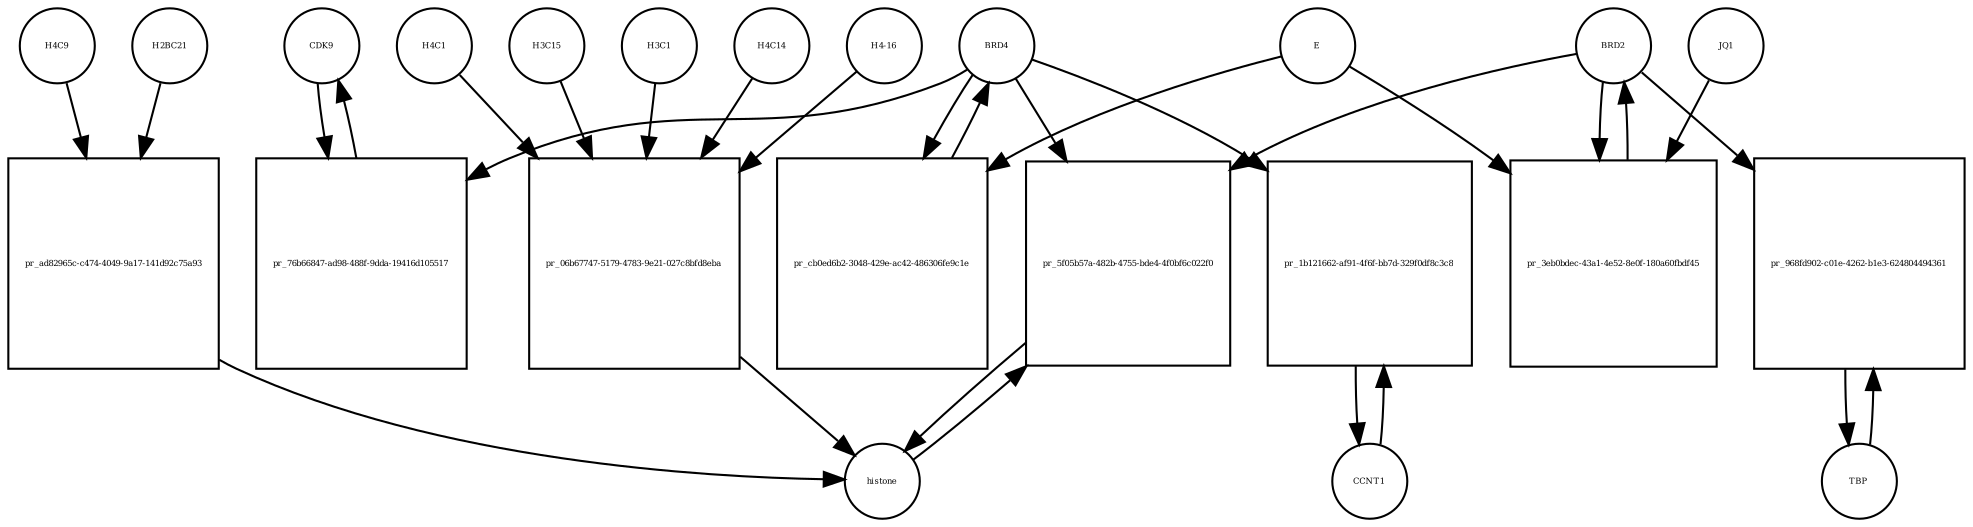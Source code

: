 strict digraph  {
CDK9 [annotation="", bipartite=0, cls=macromolecule, fontsize=4, label=CDK9, shape=circle];
"pr_76b66847-ad98-488f-9dda-19416d105517" [annotation="", bipartite=1, cls=process, fontsize=4, label="pr_76b66847-ad98-488f-9dda-19416d105517", shape=square];
BRD4 [annotation="", bipartite=0, cls=macromolecule, fontsize=4, label=BRD4, shape=circle];
CCNT1 [annotation="", bipartite=0, cls=macromolecule, fontsize=4, label=CCNT1, shape=circle];
"pr_1b121662-af91-4f6f-bb7d-329f0df8c3c8" [annotation="", bipartite=1, cls=process, fontsize=4, label="pr_1b121662-af91-4f6f-bb7d-329f0df8c3c8", shape=square];
histone [annotation="", bipartite=0, cls=complex, fontsize=4, label=histone, shape=circle];
"pr_5f05b57a-482b-4755-bde4-4f0bf6c022f0" [annotation="", bipartite=1, cls=process, fontsize=4, label="pr_5f05b57a-482b-4755-bde4-4f0bf6c022f0", shape=square];
BRD2 [annotation="", bipartite=0, cls=macromolecule, fontsize=4, label=BRD2, shape=circle];
"pr_cb0ed6b2-3048-429e-ac42-486306fe9c1e" [annotation="", bipartite=1, cls=process, fontsize=4, label="pr_cb0ed6b2-3048-429e-ac42-486306fe9c1e", shape=square];
E [annotation=urn_miriam_ncbiprotein_BCD58755, bipartite=0, cls=macromolecule, fontsize=4, label=E, shape=circle];
H4C14 [annotation="", bipartite=0, cls=macromolecule, fontsize=4, label=H4C14, shape=circle];
"pr_06b67747-5179-4783-9e21-027c8bfd8eba" [annotation="", bipartite=1, cls=process, fontsize=4, label="pr_06b67747-5179-4783-9e21-027c8bfd8eba", shape=square];
"H4-16" [annotation="", bipartite=0, cls=macromolecule, fontsize=4, label="H4-16", shape=circle];
H4C1 [annotation="", bipartite=0, cls=macromolecule, fontsize=4, label=H4C1, shape=circle];
H3C15 [annotation="", bipartite=0, cls=macromolecule, fontsize=4, label=H3C15, shape=circle];
H3C1 [annotation="", bipartite=0, cls=macromolecule, fontsize=4, label=H3C1, shape=circle];
"pr_3eb0bdec-43a1-4e52-8e0f-180a60fbdf45" [annotation="", bipartite=1, cls=process, fontsize=4, label="pr_3eb0bdec-43a1-4e52-8e0f-180a60fbdf45", shape=square];
JQ1 [annotation="", bipartite=0, cls=macromolecule, fontsize=4, label=JQ1, shape=circle];
TBP [annotation="", bipartite=0, cls=macromolecule, fontsize=4, label=TBP, shape=circle];
"pr_968fd902-c01e-4262-b1e3-624804494361" [annotation="", bipartite=1, cls=process, fontsize=4, label="pr_968fd902-c01e-4262-b1e3-624804494361", shape=square];
H4C9 [annotation="", bipartite=0, cls=macromolecule, fontsize=4, label=H4C9, shape=circle];
"pr_ad82965c-c474-4049-9a17-141d92c75a93" [annotation="", bipartite=1, cls=process, fontsize=4, label="pr_ad82965c-c474-4049-9a17-141d92c75a93", shape=square];
H2BC21 [annotation="", bipartite=0, cls=macromolecule, fontsize=4, label=H2BC21, shape=circle];
CDK9 -> "pr_76b66847-ad98-488f-9dda-19416d105517"  [annotation="", interaction_type=consumption];
"pr_76b66847-ad98-488f-9dda-19416d105517" -> CDK9  [annotation="", interaction_type=production];
BRD4 -> "pr_76b66847-ad98-488f-9dda-19416d105517"  [annotation=urn_miriam_taxonomy_10090, interaction_type=catalysis];
BRD4 -> "pr_1b121662-af91-4f6f-bb7d-329f0df8c3c8"  [annotation="", interaction_type=catalysis];
BRD4 -> "pr_5f05b57a-482b-4755-bde4-4f0bf6c022f0"  [annotation="urn_miriam_doi_10.1038%2Fnsmb.3228.|urn_miriam_doi_10.1016%2Fj.molcel.2008.01.018", interaction_type=catalysis];
BRD4 -> "pr_cb0ed6b2-3048-429e-ac42-486306fe9c1e"  [annotation="", interaction_type=consumption];
CCNT1 -> "pr_1b121662-af91-4f6f-bb7d-329f0df8c3c8"  [annotation="", interaction_type=consumption];
"pr_1b121662-af91-4f6f-bb7d-329f0df8c3c8" -> CCNT1  [annotation="", interaction_type=production];
histone -> "pr_5f05b57a-482b-4755-bde4-4f0bf6c022f0"  [annotation="", interaction_type=consumption];
"pr_5f05b57a-482b-4755-bde4-4f0bf6c022f0" -> histone  [annotation="", interaction_type=production];
BRD2 -> "pr_5f05b57a-482b-4755-bde4-4f0bf6c022f0"  [annotation="urn_miriam_doi_10.1038%2Fnsmb.3228.|urn_miriam_doi_10.1016%2Fj.molcel.2008.01.018", interaction_type=catalysis];
BRD2 -> "pr_3eb0bdec-43a1-4e52-8e0f-180a60fbdf45"  [annotation="", interaction_type=consumption];
BRD2 -> "pr_968fd902-c01e-4262-b1e3-624804494361"  [annotation="urn_miriam_doi_10.1007%2Fs11010-006-9223-6", interaction_type=catalysis];
"pr_cb0ed6b2-3048-429e-ac42-486306fe9c1e" -> BRD4  [annotation="", interaction_type=production];
E -> "pr_cb0ed6b2-3048-429e-ac42-486306fe9c1e"  [annotation="urn_miriam_doi_10.1038%2Fs41586-020-2286-9", interaction_type=inhibition];
E -> "pr_3eb0bdec-43a1-4e52-8e0f-180a60fbdf45"  [annotation="urn_miriam_doi_10.1038%2Fs41586-020-2286-9|urn_miriam_doi_10.1080%2F15592294.2018.1469891", interaction_type=inhibition];
H4C14 -> "pr_06b67747-5179-4783-9e21-027c8bfd8eba"  [annotation="", interaction_type=consumption];
"pr_06b67747-5179-4783-9e21-027c8bfd8eba" -> histone  [annotation="", interaction_type=production];
"H4-16" -> "pr_06b67747-5179-4783-9e21-027c8bfd8eba"  [annotation="", interaction_type=consumption];
H4C1 -> "pr_06b67747-5179-4783-9e21-027c8bfd8eba"  [annotation="", interaction_type=consumption];
H3C15 -> "pr_06b67747-5179-4783-9e21-027c8bfd8eba"  [annotation="", interaction_type=consumption];
H3C1 -> "pr_06b67747-5179-4783-9e21-027c8bfd8eba"  [annotation="", interaction_type=consumption];
"pr_3eb0bdec-43a1-4e52-8e0f-180a60fbdf45" -> BRD2  [annotation="", interaction_type=production];
JQ1 -> "pr_3eb0bdec-43a1-4e52-8e0f-180a60fbdf45"  [annotation="urn_miriam_doi_10.1038%2Fs41586-020-2286-9|urn_miriam_doi_10.1080%2F15592294.2018.1469891", interaction_type=inhibition];
TBP -> "pr_968fd902-c01e-4262-b1e3-624804494361"  [annotation="", interaction_type=consumption];
"pr_968fd902-c01e-4262-b1e3-624804494361" -> TBP  [annotation="", interaction_type=production];
H4C9 -> "pr_ad82965c-c474-4049-9a17-141d92c75a93"  [annotation="", interaction_type=consumption];
"pr_ad82965c-c474-4049-9a17-141d92c75a93" -> histone  [annotation="", interaction_type=production];
H2BC21 -> "pr_ad82965c-c474-4049-9a17-141d92c75a93"  [annotation="", interaction_type=consumption];
}
